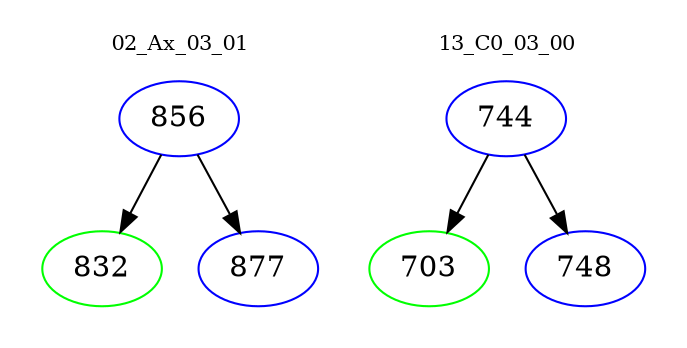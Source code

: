 digraph{
subgraph cluster_0 {
color = white
label = "02_Ax_03_01";
fontsize=10;
T0_856 [label="856", color="blue"]
T0_856 -> T0_832 [color="black"]
T0_832 [label="832", color="green"]
T0_856 -> T0_877 [color="black"]
T0_877 [label="877", color="blue"]
}
subgraph cluster_1 {
color = white
label = "13_C0_03_00";
fontsize=10;
T1_744 [label="744", color="blue"]
T1_744 -> T1_703 [color="black"]
T1_703 [label="703", color="green"]
T1_744 -> T1_748 [color="black"]
T1_748 [label="748", color="blue"]
}
}
